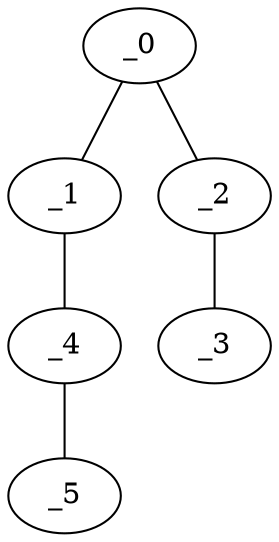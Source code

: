 graph HP1_0113 {
	_0	 [x="0.443511",
		y="2.86"];
	_1	 [x="0.746812",
		y="0.708112"];
	_0 -- _1;
	_2	 [x="2.44294",
		y="1.04294"];
	_0 -- _2;
	_4	 [x="0.619008",
		y="1.7281"];
	_1 -- _4;
	_3	 [x="2.4159",
		y="2.4941"];
	_2 -- _3;
	_5	 [x="2.24041",
		y="1.71671"];
	_4 -- _5;
}
